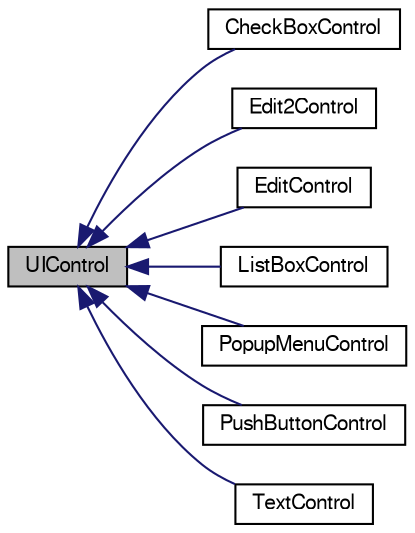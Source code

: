 digraph G
{
  edge [fontname="FreeSans",fontsize="10",labelfontname="FreeSans",labelfontsize="10"];
  node [fontname="FreeSans",fontsize="10",shape=record];
  rankdir="LR";
  Node1 [label="UIControl",height=0.2,width=0.4,color="black", fillcolor="grey75", style="filled" fontcolor="black"];
  Node1 -> Node2 [dir="back",color="midnightblue",fontsize="10",style="solid",fontname="FreeSans"];
  Node2 [label="CheckBoxControl",height=0.2,width=0.4,color="black", fillcolor="white", style="filled",URL="$classorg_1_1octave_1_1graphics_1_1_check_box_control.html"];
  Node1 -> Node3 [dir="back",color="midnightblue",fontsize="10",style="solid",fontname="FreeSans"];
  Node3 [label="Edit2Control",height=0.2,width=0.4,color="black", fillcolor="white", style="filled",URL="$classorg_1_1octave_1_1graphics_1_1_edit2_control.html"];
  Node1 -> Node4 [dir="back",color="midnightblue",fontsize="10",style="solid",fontname="FreeSans"];
  Node4 [label="EditControl",height=0.2,width=0.4,color="black", fillcolor="white", style="filled",URL="$classorg_1_1octave_1_1graphics_1_1_edit_control.html"];
  Node1 -> Node5 [dir="back",color="midnightblue",fontsize="10",style="solid",fontname="FreeSans"];
  Node5 [label="ListBoxControl",height=0.2,width=0.4,color="black", fillcolor="white", style="filled",URL="$classorg_1_1octave_1_1graphics_1_1_list_box_control.html"];
  Node1 -> Node6 [dir="back",color="midnightblue",fontsize="10",style="solid",fontname="FreeSans"];
  Node6 [label="PopupMenuControl",height=0.2,width=0.4,color="black", fillcolor="white", style="filled",URL="$classorg_1_1octave_1_1graphics_1_1_popup_menu_control.html"];
  Node1 -> Node7 [dir="back",color="midnightblue",fontsize="10",style="solid",fontname="FreeSans"];
  Node7 [label="PushButtonControl",height=0.2,width=0.4,color="black", fillcolor="white", style="filled",URL="$classorg_1_1octave_1_1graphics_1_1_push_button_control.html"];
  Node1 -> Node8 [dir="back",color="midnightblue",fontsize="10",style="solid",fontname="FreeSans"];
  Node8 [label="TextControl",height=0.2,width=0.4,color="black", fillcolor="white", style="filled",URL="$classorg_1_1octave_1_1graphics_1_1_text_control.html"];
}
